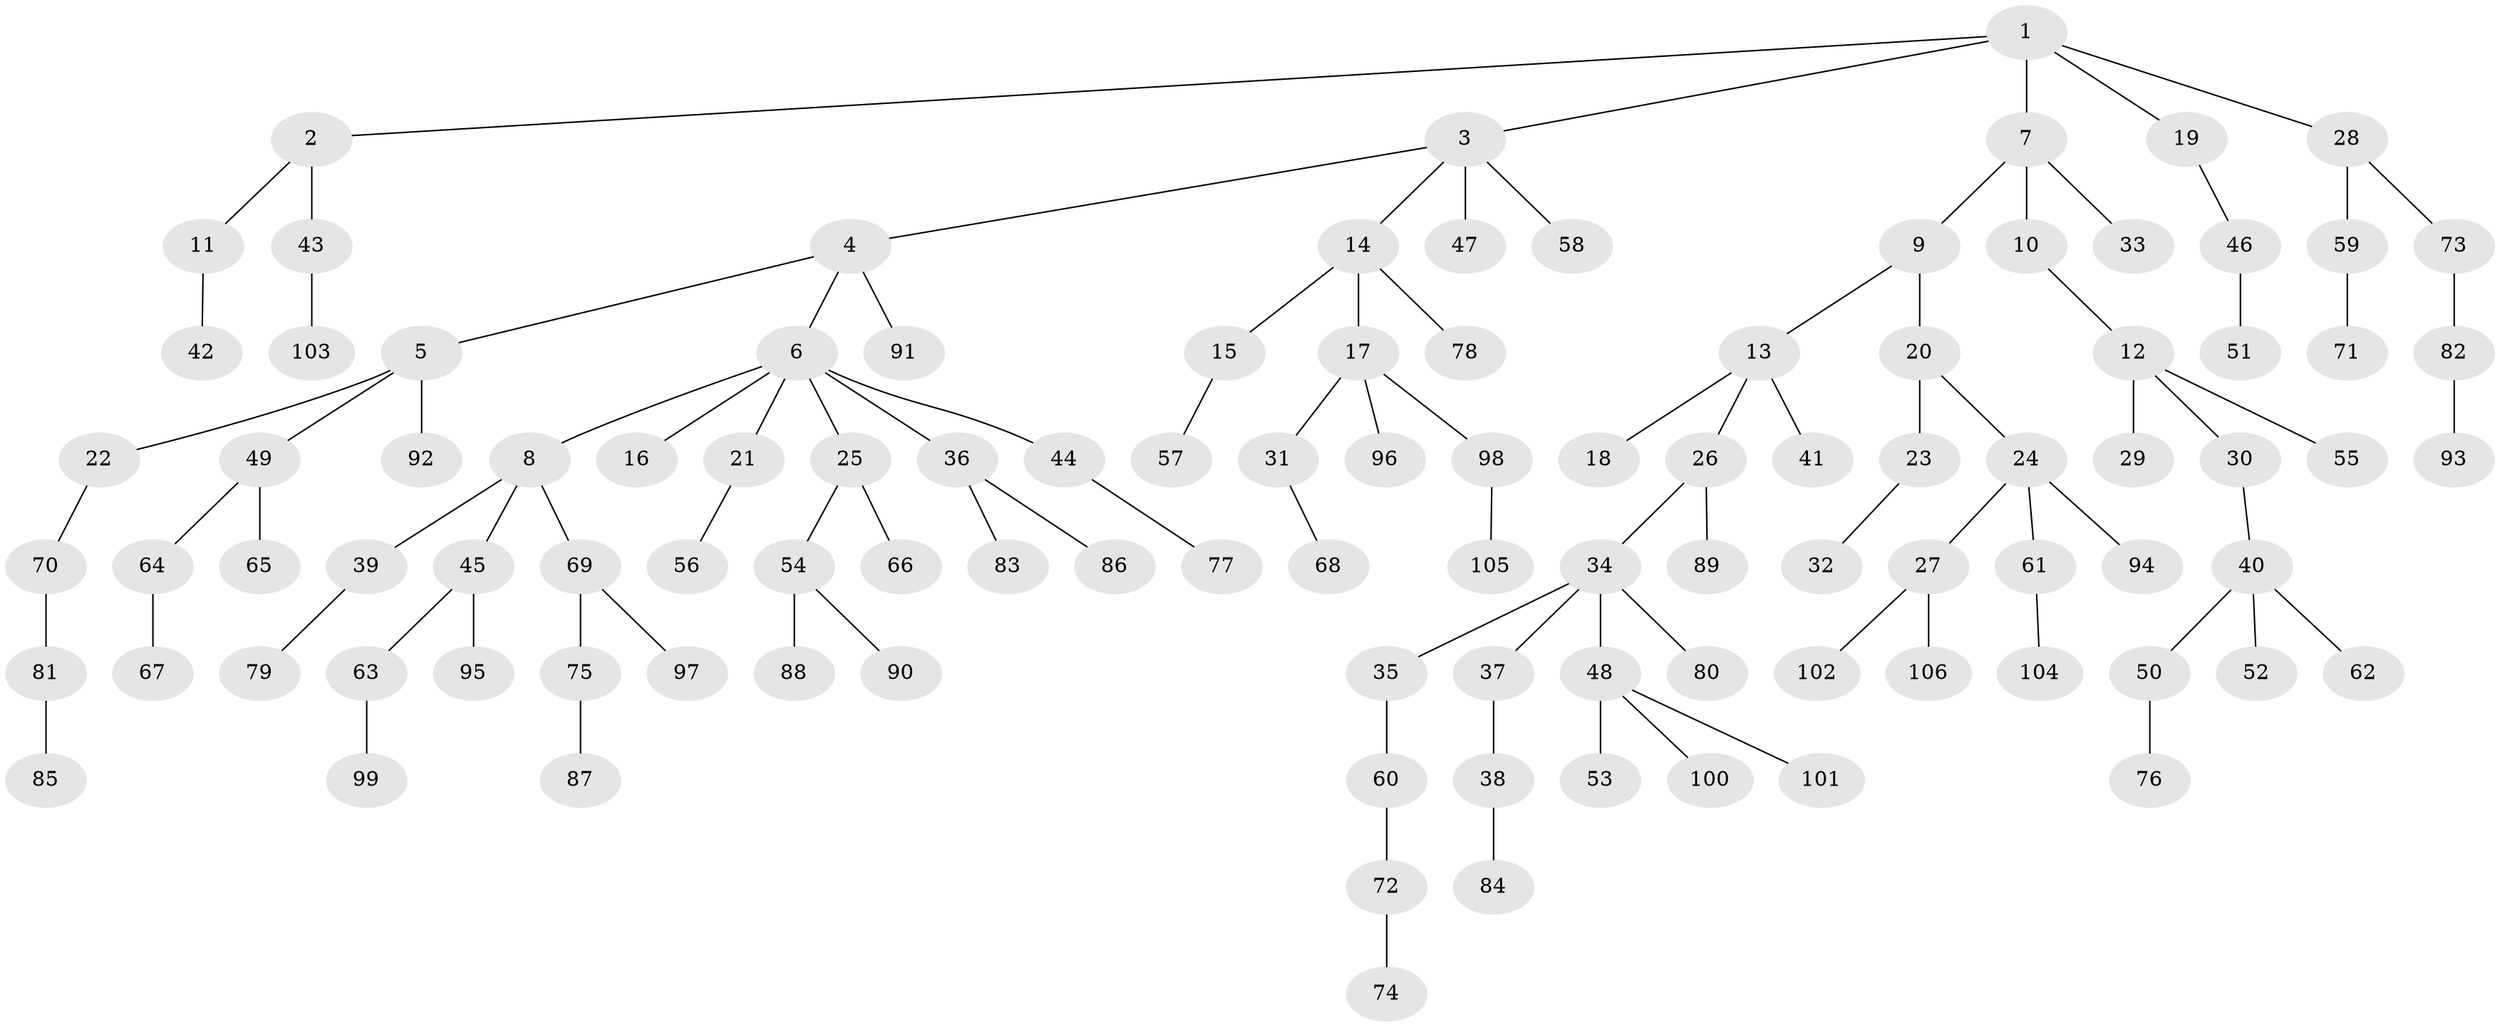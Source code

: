 // coarse degree distribution, {5: 0.013333333333333334, 3: 0.18666666666666668, 4: 0.06666666666666667, 6: 0.013333333333333334, 2: 0.28, 1: 0.44}
// Generated by graph-tools (version 1.1) at 2025/52/03/04/25 22:52:01]
// undirected, 106 vertices, 105 edges
graph export_dot {
  node [color=gray90,style=filled];
  1;
  2;
  3;
  4;
  5;
  6;
  7;
  8;
  9;
  10;
  11;
  12;
  13;
  14;
  15;
  16;
  17;
  18;
  19;
  20;
  21;
  22;
  23;
  24;
  25;
  26;
  27;
  28;
  29;
  30;
  31;
  32;
  33;
  34;
  35;
  36;
  37;
  38;
  39;
  40;
  41;
  42;
  43;
  44;
  45;
  46;
  47;
  48;
  49;
  50;
  51;
  52;
  53;
  54;
  55;
  56;
  57;
  58;
  59;
  60;
  61;
  62;
  63;
  64;
  65;
  66;
  67;
  68;
  69;
  70;
  71;
  72;
  73;
  74;
  75;
  76;
  77;
  78;
  79;
  80;
  81;
  82;
  83;
  84;
  85;
  86;
  87;
  88;
  89;
  90;
  91;
  92;
  93;
  94;
  95;
  96;
  97;
  98;
  99;
  100;
  101;
  102;
  103;
  104;
  105;
  106;
  1 -- 2;
  1 -- 3;
  1 -- 7;
  1 -- 19;
  1 -- 28;
  2 -- 11;
  2 -- 43;
  3 -- 4;
  3 -- 14;
  3 -- 47;
  3 -- 58;
  4 -- 5;
  4 -- 6;
  4 -- 91;
  5 -- 22;
  5 -- 49;
  5 -- 92;
  6 -- 8;
  6 -- 16;
  6 -- 21;
  6 -- 25;
  6 -- 36;
  6 -- 44;
  7 -- 9;
  7 -- 10;
  7 -- 33;
  8 -- 39;
  8 -- 45;
  8 -- 69;
  9 -- 13;
  9 -- 20;
  10 -- 12;
  11 -- 42;
  12 -- 29;
  12 -- 30;
  12 -- 55;
  13 -- 18;
  13 -- 26;
  13 -- 41;
  14 -- 15;
  14 -- 17;
  14 -- 78;
  15 -- 57;
  17 -- 31;
  17 -- 96;
  17 -- 98;
  19 -- 46;
  20 -- 23;
  20 -- 24;
  21 -- 56;
  22 -- 70;
  23 -- 32;
  24 -- 27;
  24 -- 61;
  24 -- 94;
  25 -- 54;
  25 -- 66;
  26 -- 34;
  26 -- 89;
  27 -- 102;
  27 -- 106;
  28 -- 59;
  28 -- 73;
  30 -- 40;
  31 -- 68;
  34 -- 35;
  34 -- 37;
  34 -- 48;
  34 -- 80;
  35 -- 60;
  36 -- 83;
  36 -- 86;
  37 -- 38;
  38 -- 84;
  39 -- 79;
  40 -- 50;
  40 -- 52;
  40 -- 62;
  43 -- 103;
  44 -- 77;
  45 -- 63;
  45 -- 95;
  46 -- 51;
  48 -- 53;
  48 -- 100;
  48 -- 101;
  49 -- 64;
  49 -- 65;
  50 -- 76;
  54 -- 88;
  54 -- 90;
  59 -- 71;
  60 -- 72;
  61 -- 104;
  63 -- 99;
  64 -- 67;
  69 -- 75;
  69 -- 97;
  70 -- 81;
  72 -- 74;
  73 -- 82;
  75 -- 87;
  81 -- 85;
  82 -- 93;
  98 -- 105;
}
